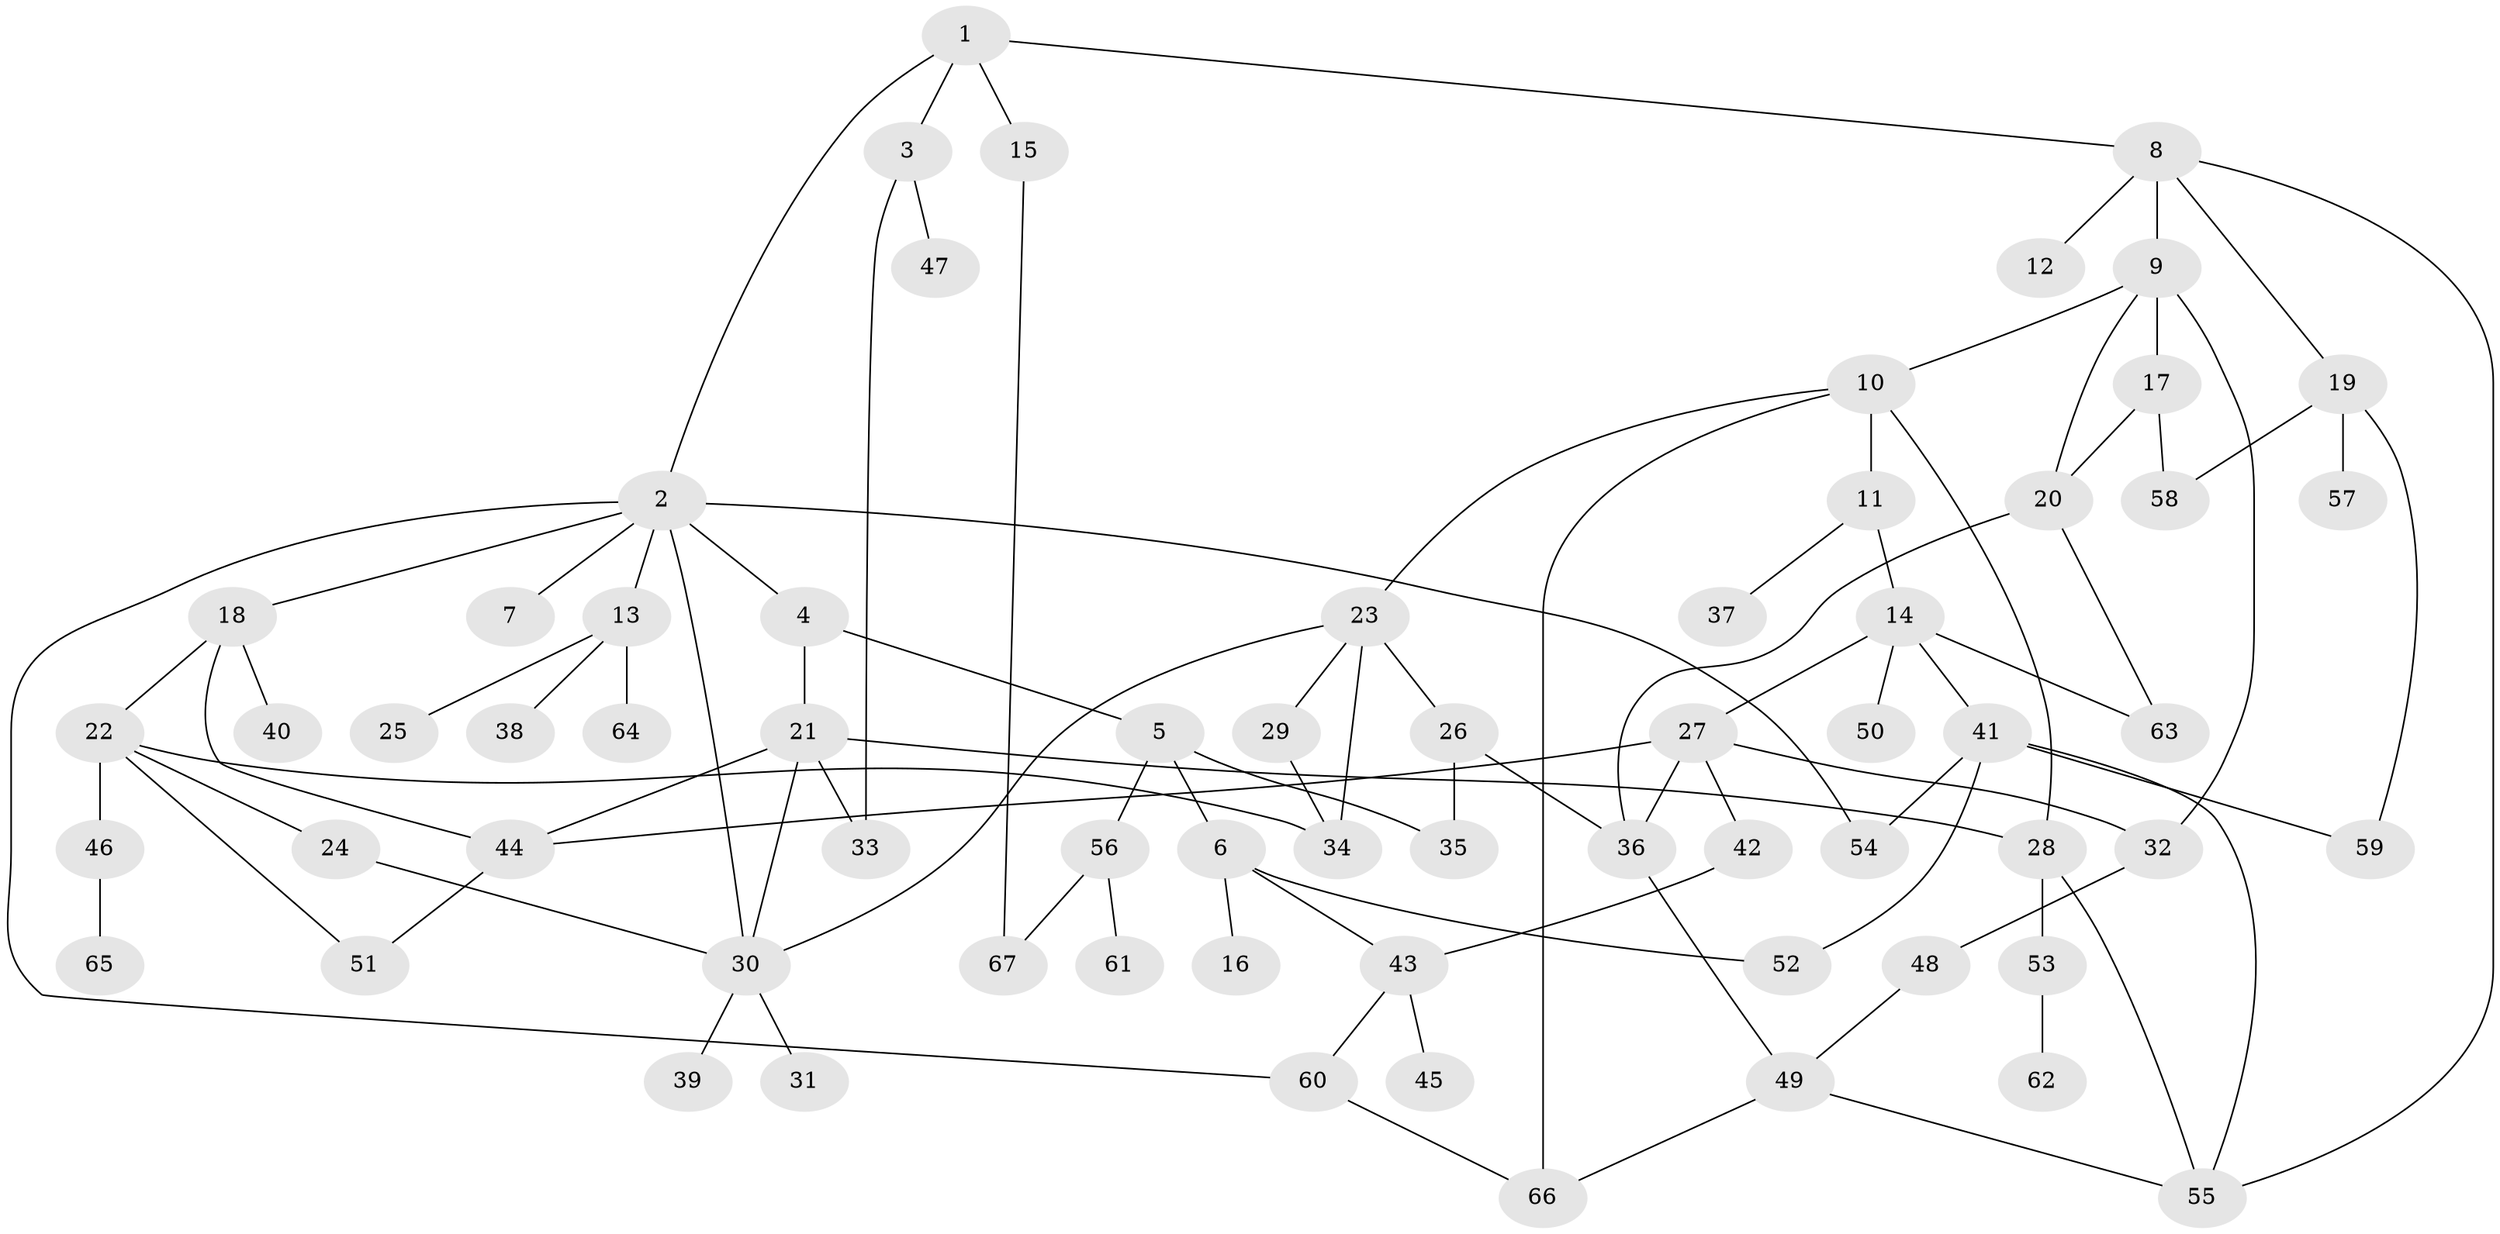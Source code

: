 // Generated by graph-tools (version 1.1) at 2025/49/03/09/25 03:49:23]
// undirected, 67 vertices, 95 edges
graph export_dot {
graph [start="1"]
  node [color=gray90,style=filled];
  1;
  2;
  3;
  4;
  5;
  6;
  7;
  8;
  9;
  10;
  11;
  12;
  13;
  14;
  15;
  16;
  17;
  18;
  19;
  20;
  21;
  22;
  23;
  24;
  25;
  26;
  27;
  28;
  29;
  30;
  31;
  32;
  33;
  34;
  35;
  36;
  37;
  38;
  39;
  40;
  41;
  42;
  43;
  44;
  45;
  46;
  47;
  48;
  49;
  50;
  51;
  52;
  53;
  54;
  55;
  56;
  57;
  58;
  59;
  60;
  61;
  62;
  63;
  64;
  65;
  66;
  67;
  1 -- 2;
  1 -- 3;
  1 -- 8;
  1 -- 15;
  2 -- 4;
  2 -- 7;
  2 -- 13;
  2 -- 18;
  2 -- 54;
  2 -- 60;
  2 -- 30;
  3 -- 33;
  3 -- 47;
  4 -- 5;
  4 -- 21;
  5 -- 6;
  5 -- 35;
  5 -- 56;
  6 -- 16;
  6 -- 43;
  6 -- 52;
  8 -- 9;
  8 -- 12;
  8 -- 19;
  8 -- 55;
  9 -- 10;
  9 -- 17;
  9 -- 20;
  9 -- 32;
  10 -- 11;
  10 -- 23;
  10 -- 28;
  10 -- 66;
  11 -- 14;
  11 -- 37;
  13 -- 25;
  13 -- 38;
  13 -- 64;
  14 -- 27;
  14 -- 41;
  14 -- 50;
  14 -- 63;
  15 -- 67;
  17 -- 58;
  17 -- 20;
  18 -- 22;
  18 -- 40;
  18 -- 44;
  19 -- 57;
  19 -- 58;
  19 -- 59;
  20 -- 36;
  20 -- 63;
  21 -- 30;
  21 -- 44;
  21 -- 33;
  21 -- 28;
  22 -- 24;
  22 -- 46;
  22 -- 51;
  22 -- 34;
  23 -- 26;
  23 -- 29;
  23 -- 30;
  23 -- 34;
  24 -- 30;
  26 -- 35;
  26 -- 36;
  27 -- 42;
  27 -- 32;
  27 -- 36;
  27 -- 44;
  28 -- 53;
  28 -- 55;
  29 -- 34;
  30 -- 31;
  30 -- 39;
  32 -- 48;
  36 -- 49;
  41 -- 59;
  41 -- 54;
  41 -- 55;
  41 -- 52;
  42 -- 43;
  43 -- 45;
  43 -- 60;
  44 -- 51;
  46 -- 65;
  48 -- 49;
  49 -- 55;
  49 -- 66;
  53 -- 62;
  56 -- 61;
  56 -- 67;
  60 -- 66;
}
